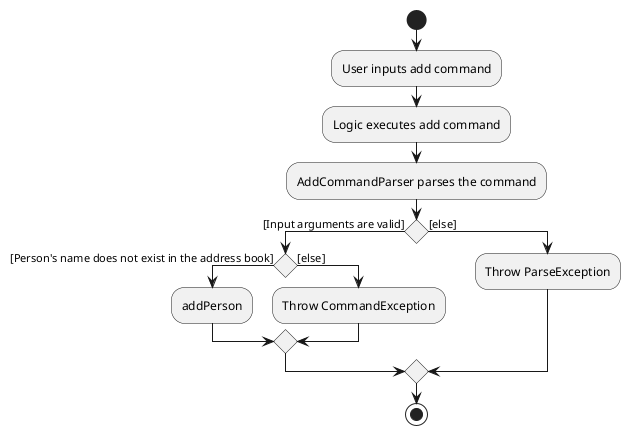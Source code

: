 @startuml

start
:User inputs add command;
:Logic executes add command;
:AddCommandParser parses the command;

if() then ([Input arguments are valid])
    if() then([Person's name does not exist in the address book])
        :addPerson;
    else ([else])
        :Throw CommandException;
    endif;
else ([else])
    :Throw ParseException;
endif;
stop

@enduml